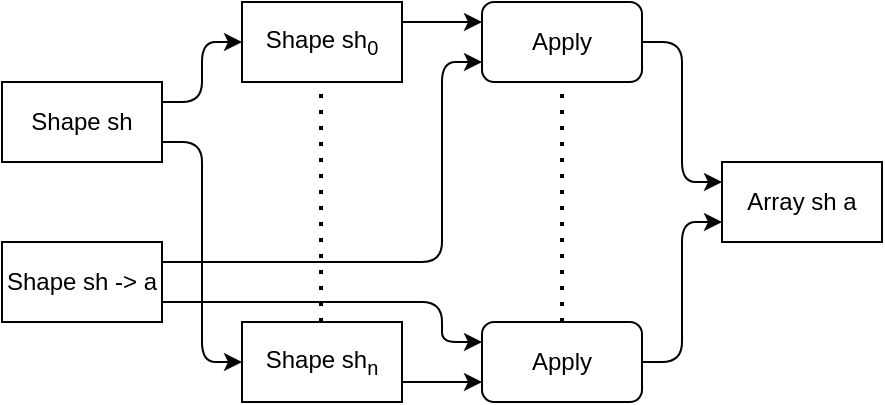 <mxfile version="20.3.0" type="device"><diagram id="boDzESWoQtJVEGObLe0F" name="Page-1"><mxGraphModel dx="1422" dy="903" grid="1" gridSize="10" guides="1" tooltips="1" connect="1" arrows="1" fold="1" page="0" pageScale="1" pageWidth="827" pageHeight="1169" math="0" shadow="0"><root><mxCell id="0"/><mxCell id="1" parent="0"/><mxCell id="l8VjBmAeByY5qBjYfjJj-32" style="edgeStyle=orthogonalEdgeStyle;rounded=1;orthogonalLoop=1;jettySize=auto;html=1;exitX=1;exitY=0.25;exitDx=0;exitDy=0;entryX=0;entryY=0.25;entryDx=0;entryDy=0;" edge="1" parent="1" source="l8VjBmAeByY5qBjYfjJj-1" target="l8VjBmAeByY5qBjYfjJj-8"><mxGeometry relative="1" as="geometry"/></mxCell><mxCell id="l8VjBmAeByY5qBjYfjJj-1" value="Shape sh&lt;sub&gt;0&lt;/sub&gt;" style="rounded=0;whiteSpace=wrap;html=1;" vertex="1" parent="1"><mxGeometry x="280" y="240" width="80" height="40" as="geometry"/></mxCell><mxCell id="l8VjBmAeByY5qBjYfjJj-33" style="edgeStyle=orthogonalEdgeStyle;rounded=1;orthogonalLoop=1;jettySize=auto;html=1;exitX=1;exitY=0.75;exitDx=0;exitDy=0;entryX=0;entryY=0.25;entryDx=0;entryDy=0;" edge="1" parent="1" source="l8VjBmAeByY5qBjYfjJj-2" target="l8VjBmAeByY5qBjYfjJj-12"><mxGeometry relative="1" as="geometry"><Array as="points"><mxPoint x="380" y="390"/><mxPoint x="380" y="410"/></Array></mxGeometry></mxCell><mxCell id="l8VjBmAeByY5qBjYfjJj-34" style="edgeStyle=orthogonalEdgeStyle;rounded=1;orthogonalLoop=1;jettySize=auto;html=1;exitX=1;exitY=0.25;exitDx=0;exitDy=0;entryX=0;entryY=0.75;entryDx=0;entryDy=0;" edge="1" parent="1" source="l8VjBmAeByY5qBjYfjJj-2" target="l8VjBmAeByY5qBjYfjJj-8"><mxGeometry relative="1" as="geometry"><Array as="points"><mxPoint x="380" y="370"/><mxPoint x="380" y="270"/></Array></mxGeometry></mxCell><mxCell id="l8VjBmAeByY5qBjYfjJj-2" value="Shape sh -&amp;gt; a" style="rounded=0;whiteSpace=wrap;html=1;" vertex="1" parent="1"><mxGeometry x="160" y="360" width="80" height="40" as="geometry"/></mxCell><mxCell id="l8VjBmAeByY5qBjYfjJj-26" style="edgeStyle=orthogonalEdgeStyle;rounded=1;orthogonalLoop=1;jettySize=auto;html=1;exitX=1;exitY=0.5;exitDx=0;exitDy=0;entryX=0;entryY=0.25;entryDx=0;entryDy=0;" edge="1" parent="1" source="l8VjBmAeByY5qBjYfjJj-8" target="l8VjBmAeByY5qBjYfjJj-22"><mxGeometry relative="1" as="geometry"/></mxCell><mxCell id="l8VjBmAeByY5qBjYfjJj-8" value="Apply" style="rounded=1;whiteSpace=wrap;html=1;" vertex="1" parent="1"><mxGeometry x="400" y="240" width="80" height="40" as="geometry"/></mxCell><mxCell id="l8VjBmAeByY5qBjYfjJj-11" value="" style="endArrow=none;dashed=1;html=1;dashPattern=1 3;strokeWidth=2;rounded=1;entryX=0.5;entryY=1;entryDx=0;entryDy=0;exitX=0.5;exitY=0;exitDx=0;exitDy=0;" edge="1" parent="1" source="l8VjBmAeByY5qBjYfjJj-12" target="l8VjBmAeByY5qBjYfjJj-8"><mxGeometry width="50" height="50" relative="1" as="geometry"><mxPoint x="420" y="330" as="sourcePoint"/><mxPoint x="470" y="280" as="targetPoint"/></mxGeometry></mxCell><mxCell id="l8VjBmAeByY5qBjYfjJj-25" style="edgeStyle=orthogonalEdgeStyle;rounded=1;orthogonalLoop=1;jettySize=auto;html=1;exitX=1;exitY=0.5;exitDx=0;exitDy=0;entryX=0;entryY=0.75;entryDx=0;entryDy=0;" edge="1" parent="1" source="l8VjBmAeByY5qBjYfjJj-12" target="l8VjBmAeByY5qBjYfjJj-22"><mxGeometry relative="1" as="geometry"/></mxCell><mxCell id="l8VjBmAeByY5qBjYfjJj-12" value="Apply" style="rounded=1;whiteSpace=wrap;html=1;" vertex="1" parent="1"><mxGeometry x="400" y="400" width="80" height="40" as="geometry"/></mxCell><mxCell id="l8VjBmAeByY5qBjYfjJj-22" value="Array sh a" style="rounded=0;whiteSpace=wrap;html=1;" vertex="1" parent="1"><mxGeometry x="520" y="320" width="80" height="40" as="geometry"/></mxCell><mxCell id="l8VjBmAeByY5qBjYfjJj-31" style="edgeStyle=orthogonalEdgeStyle;rounded=1;orthogonalLoop=1;jettySize=auto;html=1;exitX=1;exitY=0.75;exitDx=0;exitDy=0;entryX=0;entryY=0.75;entryDx=0;entryDy=0;" edge="1" parent="1" source="l8VjBmAeByY5qBjYfjJj-27" target="l8VjBmAeByY5qBjYfjJj-12"><mxGeometry relative="1" as="geometry"/></mxCell><mxCell id="l8VjBmAeByY5qBjYfjJj-27" value="Shape sh&lt;sub&gt;n&lt;/sub&gt;" style="rounded=0;whiteSpace=wrap;html=1;" vertex="1" parent="1"><mxGeometry x="280" y="400" width="80" height="40" as="geometry"/></mxCell><mxCell id="l8VjBmAeByY5qBjYfjJj-30" value="" style="endArrow=none;dashed=1;html=1;dashPattern=1 3;strokeWidth=2;rounded=1;entryX=0.5;entryY=1;entryDx=0;entryDy=0;exitX=0.5;exitY=0;exitDx=0;exitDy=0;" edge="1" parent="1"><mxGeometry width="50" height="50" relative="1" as="geometry"><mxPoint x="319.5" y="400" as="sourcePoint"/><mxPoint x="319.5" y="280" as="targetPoint"/></mxGeometry></mxCell><mxCell id="l8VjBmAeByY5qBjYfjJj-36" style="edgeStyle=orthogonalEdgeStyle;rounded=1;orthogonalLoop=1;jettySize=auto;html=1;exitX=1;exitY=0.25;exitDx=0;exitDy=0;entryX=0;entryY=0.5;entryDx=0;entryDy=0;" edge="1" parent="1" source="l8VjBmAeByY5qBjYfjJj-35" target="l8VjBmAeByY5qBjYfjJj-1"><mxGeometry relative="1" as="geometry"/></mxCell><mxCell id="l8VjBmAeByY5qBjYfjJj-37" style="edgeStyle=orthogonalEdgeStyle;rounded=1;orthogonalLoop=1;jettySize=auto;html=1;exitX=1;exitY=0.75;exitDx=0;exitDy=0;entryX=0;entryY=0.5;entryDx=0;entryDy=0;" edge="1" parent="1" source="l8VjBmAeByY5qBjYfjJj-35" target="l8VjBmAeByY5qBjYfjJj-27"><mxGeometry relative="1" as="geometry"/></mxCell><mxCell id="l8VjBmAeByY5qBjYfjJj-35" value="Shape sh" style="rounded=0;whiteSpace=wrap;html=1;" vertex="1" parent="1"><mxGeometry x="160" y="280" width="80" height="40" as="geometry"/></mxCell></root></mxGraphModel></diagram></mxfile>